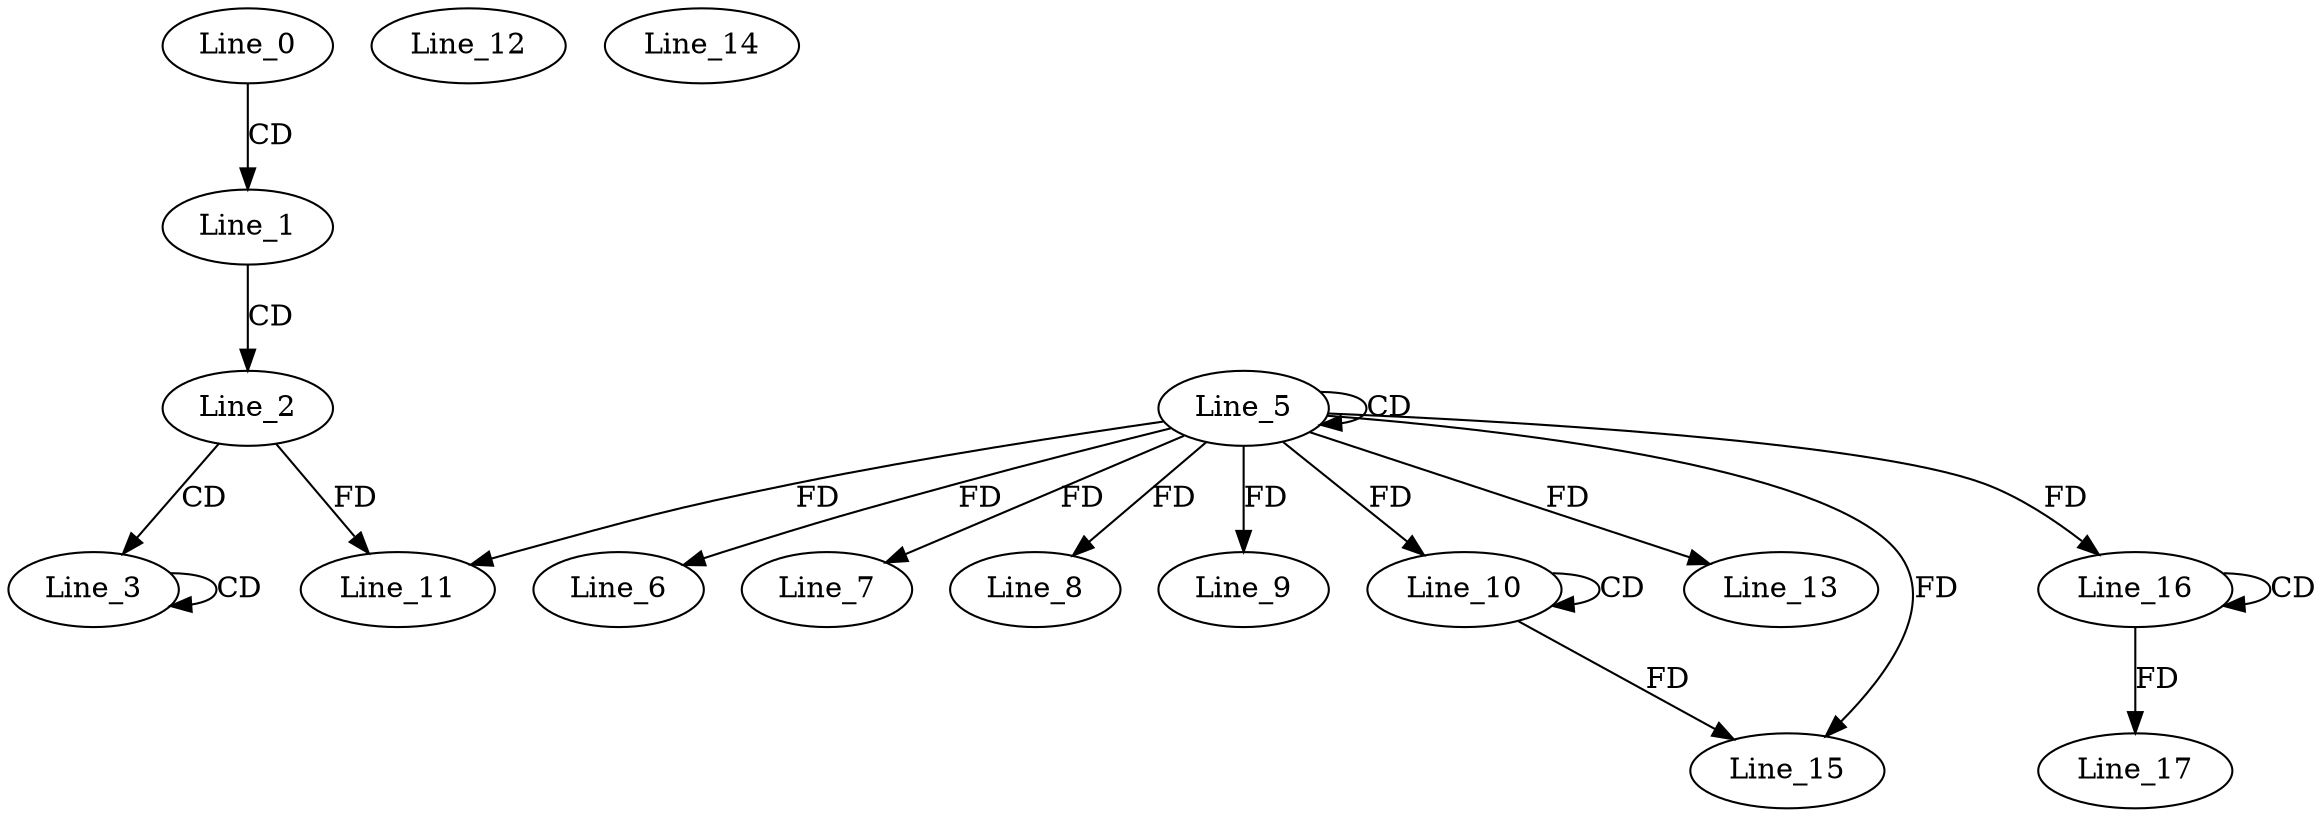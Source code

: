 digraph G {
  Line_0;
  Line_1;
  Line_2;
  Line_3;
  Line_3;
  Line_5;
  Line_5;
  Line_6;
  Line_7;
  Line_8;
  Line_9;
  Line_10;
  Line_10;
  Line_11;
  Line_11;
  Line_12;
  Line_13;
  Line_14;
  Line_15;
  Line_15;
  Line_16;
  Line_16;
  Line_17;
  Line_0 -> Line_1 [ label="CD" ];
  Line_1 -> Line_2 [ label="CD" ];
  Line_2 -> Line_3 [ label="CD" ];
  Line_3 -> Line_3 [ label="CD" ];
  Line_5 -> Line_5 [ label="CD" ];
  Line_5 -> Line_6 [ label="FD" ];
  Line_5 -> Line_7 [ label="FD" ];
  Line_5 -> Line_8 [ label="FD" ];
  Line_5 -> Line_9 [ label="FD" ];
  Line_10 -> Line_10 [ label="CD" ];
  Line_5 -> Line_10 [ label="FD" ];
  Line_5 -> Line_11 [ label="FD" ];
  Line_2 -> Line_11 [ label="FD" ];
  Line_5 -> Line_13 [ label="FD" ];
  Line_5 -> Line_15 [ label="FD" ];
  Line_10 -> Line_15 [ label="FD" ];
  Line_16 -> Line_16 [ label="CD" ];
  Line_5 -> Line_16 [ label="FD" ];
  Line_16 -> Line_17 [ label="FD" ];
}
